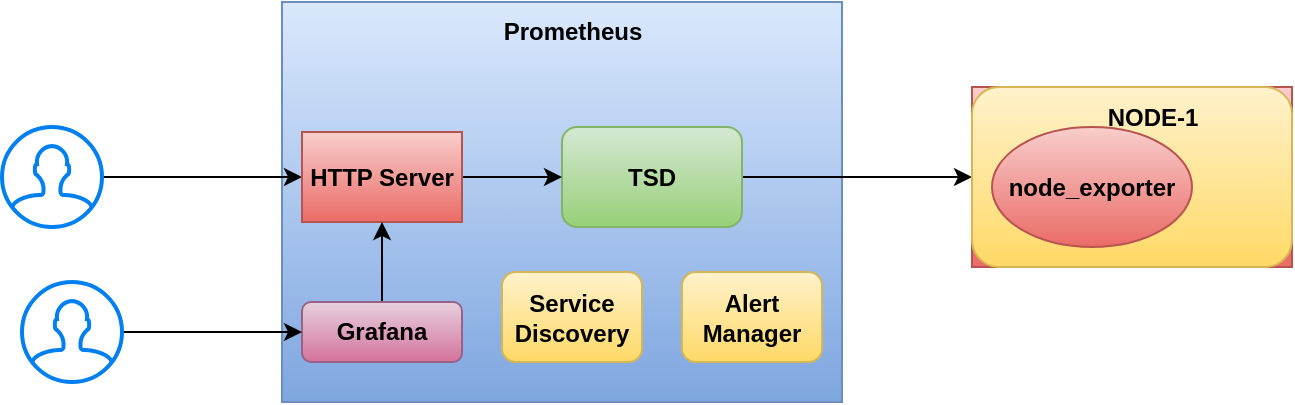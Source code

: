 <mxfile version="28.1.1">
  <diagram name="Page-1" id="ymniYMPRB42IJxaPMMLy">
    <mxGraphModel dx="1722" dy="431" grid="1" gridSize="10" guides="1" tooltips="1" connect="1" arrows="1" fold="1" page="1" pageScale="1" pageWidth="850" pageHeight="1100" math="0" shadow="0">
      <root>
        <mxCell id="0" />
        <mxCell id="1" parent="0" />
        <mxCell id="0SMoKMoxOF2tVpJImqOv-1" value="" style="rounded=0;whiteSpace=wrap;html=1;fillColor=#dae8fc;gradientColor=#7ea6e0;strokeColor=#6c8ebf;" parent="1" vertex="1">
          <mxGeometry x="80" y="40" width="280" height="200" as="geometry" />
        </mxCell>
        <mxCell id="0SMoKMoxOF2tVpJImqOv-5" value="&lt;b&gt;Prometheus&lt;/b&gt;" style="text;html=1;align=center;verticalAlign=middle;resizable=0;points=[];autosize=1;strokeColor=none;fillColor=none;" parent="1" vertex="1">
          <mxGeometry x="180" y="40" width="90" height="30" as="geometry" />
        </mxCell>
        <mxCell id="0SMoKMoxOF2tVpJImqOv-13" style="edgeStyle=orthogonalEdgeStyle;rounded=0;orthogonalLoop=1;jettySize=auto;html=1;entryX=0;entryY=0.5;entryDx=0;entryDy=0;" parent="1" source="0SMoKMoxOF2tVpJImqOv-6" target="0SMoKMoxOF2tVpJImqOv-2" edge="1">
          <mxGeometry relative="1" as="geometry" />
        </mxCell>
        <mxCell id="0SMoKMoxOF2tVpJImqOv-6" value="&lt;b&gt;TSD&lt;/b&gt;" style="rounded=1;whiteSpace=wrap;html=1;fillColor=#d5e8d4;gradientColor=#97d077;strokeColor=#82b366;" parent="1" vertex="1">
          <mxGeometry x="220" y="102.5" width="90" height="50" as="geometry" />
        </mxCell>
        <mxCell id="0SMoKMoxOF2tVpJImqOv-7" value="" style="group;fillColor=#f8cecc;gradientColor=#ea6b66;strokeColor=#b85450;" parent="1" vertex="1" connectable="0">
          <mxGeometry x="425" y="82.5" width="160" height="90" as="geometry" />
        </mxCell>
        <mxCell id="0SMoKMoxOF2tVpJImqOv-2" value="" style="rounded=1;whiteSpace=wrap;html=1;fillColor=#fff2cc;gradientColor=#ffd966;strokeColor=#d6b656;" parent="0SMoKMoxOF2tVpJImqOv-7" vertex="1">
          <mxGeometry width="160" height="90" as="geometry" />
        </mxCell>
        <mxCell id="0SMoKMoxOF2tVpJImqOv-3" value="&lt;b&gt;NODE-1&lt;/b&gt;" style="text;html=1;align=center;verticalAlign=middle;resizable=0;points=[];autosize=1;strokeColor=none;fillColor=none;" parent="0SMoKMoxOF2tVpJImqOv-7" vertex="1">
          <mxGeometry x="55" width="70" height="30" as="geometry" />
        </mxCell>
        <mxCell id="0SMoKMoxOF2tVpJImqOv-4" value="&lt;b&gt;node_exporter&lt;/b&gt;" style="ellipse;whiteSpace=wrap;html=1;fillColor=#f8cecc;gradientColor=#ea6b66;strokeColor=#b85450;" parent="0SMoKMoxOF2tVpJImqOv-7" vertex="1">
          <mxGeometry x="10" y="20" width="100" height="60" as="geometry" />
        </mxCell>
        <mxCell id="0SMoKMoxOF2tVpJImqOv-12" style="edgeStyle=orthogonalEdgeStyle;rounded=0;orthogonalLoop=1;jettySize=auto;html=1;" parent="1" source="0SMoKMoxOF2tVpJImqOv-9" target="0SMoKMoxOF2tVpJImqOv-10" edge="1">
          <mxGeometry relative="1" as="geometry" />
        </mxCell>
        <mxCell id="0SMoKMoxOF2tVpJImqOv-9" value="" style="html=1;verticalLabelPosition=bottom;align=center;labelBackgroundColor=#ffffff;verticalAlign=top;strokeWidth=2;strokeColor=#0080F0;shadow=0;dashed=0;shape=mxgraph.ios7.icons.user;" parent="1" vertex="1">
          <mxGeometry x="-60" y="102.5" width="50" height="50" as="geometry" />
        </mxCell>
        <mxCell id="0SMoKMoxOF2tVpJImqOv-11" style="edgeStyle=orthogonalEdgeStyle;rounded=0;orthogonalLoop=1;jettySize=auto;html=1;" parent="1" source="0SMoKMoxOF2tVpJImqOv-10" target="0SMoKMoxOF2tVpJImqOv-6" edge="1">
          <mxGeometry relative="1" as="geometry" />
        </mxCell>
        <mxCell id="0SMoKMoxOF2tVpJImqOv-10" value="&lt;b&gt;HTTP Server&lt;/b&gt;" style="rounded=0;whiteSpace=wrap;html=1;fillColor=#f8cecc;gradientColor=#ea6b66;strokeColor=#b85450;" parent="1" vertex="1">
          <mxGeometry x="90" y="105" width="80" height="45" as="geometry" />
        </mxCell>
        <mxCell id="0SMoKMoxOF2tVpJImqOv-15" style="edgeStyle=orthogonalEdgeStyle;rounded=0;orthogonalLoop=1;jettySize=auto;html=1;entryX=0.5;entryY=1;entryDx=0;entryDy=0;" parent="1" source="0SMoKMoxOF2tVpJImqOv-14" target="0SMoKMoxOF2tVpJImqOv-10" edge="1">
          <mxGeometry relative="1" as="geometry" />
        </mxCell>
        <mxCell id="0SMoKMoxOF2tVpJImqOv-14" value="&lt;b&gt;Grafana&lt;/b&gt;" style="rounded=1;whiteSpace=wrap;html=1;fillColor=#e6d0de;gradientColor=#d5739d;strokeColor=#996185;" parent="1" vertex="1">
          <mxGeometry x="90" y="190" width="80" height="30" as="geometry" />
        </mxCell>
        <mxCell id="0SMoKMoxOF2tVpJImqOv-17" style="edgeStyle=orthogonalEdgeStyle;rounded=0;orthogonalLoop=1;jettySize=auto;html=1;" parent="1" source="0SMoKMoxOF2tVpJImqOv-16" target="0SMoKMoxOF2tVpJImqOv-14" edge="1">
          <mxGeometry relative="1" as="geometry" />
        </mxCell>
        <mxCell id="0SMoKMoxOF2tVpJImqOv-16" value="" style="html=1;verticalLabelPosition=bottom;align=center;labelBackgroundColor=#ffffff;verticalAlign=top;strokeWidth=2;strokeColor=#0080F0;shadow=0;dashed=0;shape=mxgraph.ios7.icons.user;" parent="1" vertex="1">
          <mxGeometry x="-50" y="180" width="50" height="50" as="geometry" />
        </mxCell>
        <mxCell id="Y_BPKVWQl_viQ-hRlt62-1" value="&lt;b&gt;Service Discovery&lt;/b&gt;" style="rounded=1;whiteSpace=wrap;html=1;fillColor=#fff2cc;gradientColor=#ffd966;strokeColor=#d6b656;" vertex="1" parent="1">
          <mxGeometry x="190" y="175" width="70" height="45" as="geometry" />
        </mxCell>
        <mxCell id="Y_BPKVWQl_viQ-hRlt62-2" value="&lt;b&gt;Alert&lt;br&gt;Manager&lt;/b&gt;" style="rounded=1;whiteSpace=wrap;html=1;fillColor=#fff2cc;gradientColor=#ffd966;strokeColor=#d6b656;" vertex="1" parent="1">
          <mxGeometry x="280" y="175" width="70" height="45" as="geometry" />
        </mxCell>
      </root>
    </mxGraphModel>
  </diagram>
</mxfile>

